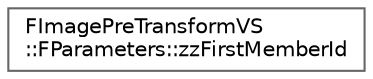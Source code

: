 digraph "Graphical Class Hierarchy"
{
 // INTERACTIVE_SVG=YES
 // LATEX_PDF_SIZE
  bgcolor="transparent";
  edge [fontname=Helvetica,fontsize=10,labelfontname=Helvetica,labelfontsize=10];
  node [fontname=Helvetica,fontsize=10,shape=box,height=0.2,width=0.4];
  rankdir="LR";
  Node0 [id="Node000000",label="FImagePreTransformVS\l::FParameters::zzFirstMemberId",height=0.2,width=0.4,color="grey40", fillcolor="white", style="filled",URL="$d8/d64/structFImagePreTransformVS_1_1FParameters_1_1zzFirstMemberId.html",tooltip=" "];
}
